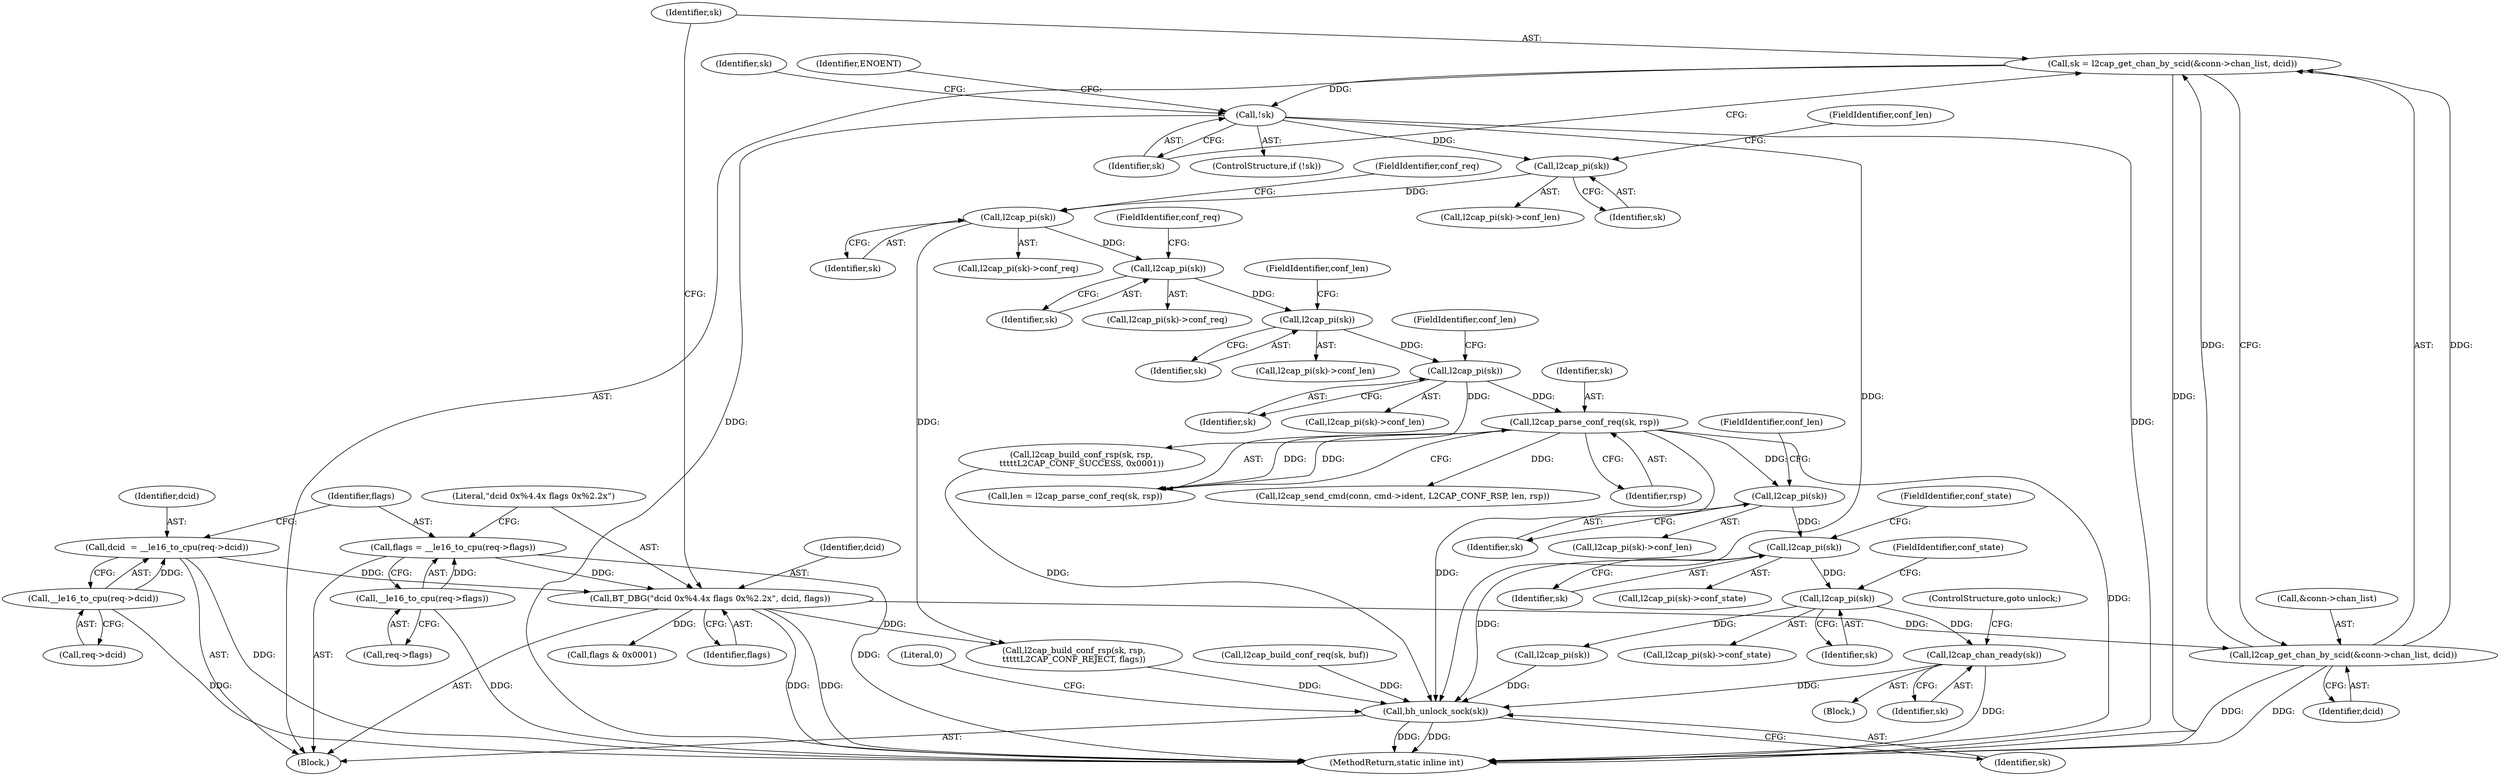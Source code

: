 digraph "0_linux_f2fcfcd670257236ebf2088bbdf26f6a8ef459fe_0@API" {
"1000277" [label="(Call,l2cap_chan_ready(sk))"];
"1000267" [label="(Call,l2cap_pi(sk))"];
"1000259" [label="(Call,l2cap_pi(sk))"];
"1000251" [label="(Call,l2cap_pi(sk))"];
"1000233" [label="(Call,l2cap_parse_conf_req(sk, rsp))"];
"1000209" [label="(Call,l2cap_pi(sk))"];
"1000200" [label="(Call,l2cap_pi(sk))"];
"1000196" [label="(Call,l2cap_pi(sk))"];
"1000176" [label="(Call,l2cap_pi(sk))"];
"1000170" [label="(Call,l2cap_pi(sk))"];
"1000147" [label="(Call,!sk)"];
"1000138" [label="(Call,sk = l2cap_get_chan_by_scid(&conn->chan_list, dcid))"];
"1000140" [label="(Call,l2cap_get_chan_by_scid(&conn->chan_list, dcid))"];
"1000134" [label="(Call,BT_DBG(\"dcid 0x%4.4x flags 0x%2.2x\", dcid, flags))"];
"1000122" [label="(Call,dcid  = __le16_to_cpu(req->dcid))"];
"1000124" [label="(Call,__le16_to_cpu(req->dcid))"];
"1000128" [label="(Call,flags = __le16_to_cpu(req->flags))"];
"1000130" [label="(Call,__le16_to_cpu(req->flags))"];
"1000300" [label="(Call,bh_unlock_sock(sk))"];
"1000175" [label="(Call,l2cap_pi(sk)->conf_req)"];
"1000259" [label="(Call,l2cap_pi(sk))"];
"1000195" [label="(Call,l2cap_pi(sk)->conf_req)"];
"1000141" [label="(Call,&conn->chan_list)"];
"1000138" [label="(Call,sk = l2cap_get_chan_by_scid(&conn->chan_list, dcid))"];
"1000268" [label="(Identifier,sk)"];
"1000140" [label="(Call,l2cap_get_chan_by_scid(&conn->chan_list, dcid))"];
"1000200" [label="(Call,l2cap_pi(sk))"];
"1000110" [label="(Block,)"];
"1000235" [label="(Identifier,rsp)"];
"1000123" [label="(Identifier,dcid)"];
"1000155" [label="(Identifier,sk)"];
"1000186" [label="(Call,l2cap_build_conf_rsp(sk, rsp,\n\t\t\t\t\tL2CAP_CONF_REJECT, flags))"];
"1000251" [label="(Call,l2cap_pi(sk))"];
"1000261" [label="(FieldIdentifier,conf_state)"];
"1000267" [label="(Call,l2cap_pi(sk))"];
"1000170" [label="(Call,l2cap_pi(sk))"];
"1000300" [label="(Call,bh_unlock_sock(sk))"];
"1000253" [label="(FieldIdentifier,conf_len)"];
"1000284" [label="(Call,l2cap_pi(sk))"];
"1000266" [label="(Call,l2cap_pi(sk)->conf_state)"];
"1000176" [label="(Call,l2cap_pi(sk))"];
"1000177" [label="(Identifier,sk)"];
"1000258" [label="(Call,l2cap_pi(sk)->conf_state)"];
"1000172" [label="(FieldIdentifier,conf_len)"];
"1000135" [label="(Literal,\"dcid 0x%4.4x flags 0x%2.2x\")"];
"1000129" [label="(Identifier,flags)"];
"1000151" [label="(Identifier,ENOENT)"];
"1000301" [label="(Identifier,sk)"];
"1000233" [label="(Call,l2cap_parse_conf_req(sk, rsp))"];
"1000124" [label="(Call,__le16_to_cpu(req->dcid))"];
"1000147" [label="(Call,!sk)"];
"1000169" [label="(Call,l2cap_pi(sk)->conf_len)"];
"1000209" [label="(Call,l2cap_pi(sk))"];
"1000131" [label="(Call,req->flags)"];
"1000260" [label="(Identifier,sk)"];
"1000198" [label="(FieldIdentifier,conf_req)"];
"1000252" [label="(Identifier,sk)"];
"1000202" [label="(FieldIdentifier,conf_len)"];
"1000134" [label="(Call,BT_DBG(\"dcid 0x%4.4x flags 0x%2.2x\", dcid, flags))"];
"1000211" [label="(FieldIdentifier,conf_len)"];
"1000197" [label="(Identifier,sk)"];
"1000145" [label="(Identifier,dcid)"];
"1000122" [label="(Call,dcid  = __le16_to_cpu(req->dcid))"];
"1000271" [label="(Block,)"];
"1000128" [label="(Call,flags = __le16_to_cpu(req->flags))"];
"1000196" [label="(Call,l2cap_pi(sk))"];
"1000199" [label="(Call,l2cap_pi(sk)->conf_len)"];
"1000303" [label="(Literal,0)"];
"1000304" [label="(MethodReturn,static inline int)"];
"1000201" [label="(Identifier,sk)"];
"1000231" [label="(Call,len = l2cap_parse_conf_req(sk, rsp))"];
"1000241" [label="(Call,l2cap_send_cmd(conn, cmd->ident, L2CAP_CONF_RSP, len, rsp))"];
"1000178" [label="(FieldIdentifier,conf_req)"];
"1000139" [label="(Identifier,sk)"];
"1000214" [label="(Call,flags & 0x0001)"];
"1000125" [label="(Call,req->dcid)"];
"1000137" [label="(Identifier,flags)"];
"1000234" [label="(Identifier,sk)"];
"1000269" [label="(FieldIdentifier,conf_state)"];
"1000148" [label="(Identifier,sk)"];
"1000295" [label="(Call,l2cap_build_conf_req(sk, buf))"];
"1000224" [label="(Call,l2cap_build_conf_rsp(sk, rsp,\n\t\t\t\t\tL2CAP_CONF_SUCCESS, 0x0001))"];
"1000171" [label="(Identifier,sk)"];
"1000278" [label="(Identifier,sk)"];
"1000146" [label="(ControlStructure,if (!sk))"];
"1000277" [label="(Call,l2cap_chan_ready(sk))"];
"1000279" [label="(ControlStructure,goto unlock;)"];
"1000250" [label="(Call,l2cap_pi(sk)->conf_len)"];
"1000130" [label="(Call,__le16_to_cpu(req->flags))"];
"1000208" [label="(Call,l2cap_pi(sk)->conf_len)"];
"1000210" [label="(Identifier,sk)"];
"1000136" [label="(Identifier,dcid)"];
"1000277" -> "1000271"  [label="AST: "];
"1000277" -> "1000278"  [label="CFG: "];
"1000278" -> "1000277"  [label="AST: "];
"1000279" -> "1000277"  [label="CFG: "];
"1000277" -> "1000304"  [label="DDG: "];
"1000267" -> "1000277"  [label="DDG: "];
"1000277" -> "1000300"  [label="DDG: "];
"1000267" -> "1000266"  [label="AST: "];
"1000267" -> "1000268"  [label="CFG: "];
"1000268" -> "1000267"  [label="AST: "];
"1000269" -> "1000267"  [label="CFG: "];
"1000259" -> "1000267"  [label="DDG: "];
"1000267" -> "1000284"  [label="DDG: "];
"1000259" -> "1000258"  [label="AST: "];
"1000259" -> "1000260"  [label="CFG: "];
"1000260" -> "1000259"  [label="AST: "];
"1000261" -> "1000259"  [label="CFG: "];
"1000251" -> "1000259"  [label="DDG: "];
"1000259" -> "1000300"  [label="DDG: "];
"1000251" -> "1000250"  [label="AST: "];
"1000251" -> "1000252"  [label="CFG: "];
"1000252" -> "1000251"  [label="AST: "];
"1000253" -> "1000251"  [label="CFG: "];
"1000233" -> "1000251"  [label="DDG: "];
"1000233" -> "1000231"  [label="AST: "];
"1000233" -> "1000235"  [label="CFG: "];
"1000234" -> "1000233"  [label="AST: "];
"1000235" -> "1000233"  [label="AST: "];
"1000231" -> "1000233"  [label="CFG: "];
"1000233" -> "1000304"  [label="DDG: "];
"1000233" -> "1000231"  [label="DDG: "];
"1000233" -> "1000231"  [label="DDG: "];
"1000209" -> "1000233"  [label="DDG: "];
"1000233" -> "1000241"  [label="DDG: "];
"1000233" -> "1000300"  [label="DDG: "];
"1000209" -> "1000208"  [label="AST: "];
"1000209" -> "1000210"  [label="CFG: "];
"1000210" -> "1000209"  [label="AST: "];
"1000211" -> "1000209"  [label="CFG: "];
"1000200" -> "1000209"  [label="DDG: "];
"1000209" -> "1000224"  [label="DDG: "];
"1000200" -> "1000199"  [label="AST: "];
"1000200" -> "1000201"  [label="CFG: "];
"1000201" -> "1000200"  [label="AST: "];
"1000202" -> "1000200"  [label="CFG: "];
"1000196" -> "1000200"  [label="DDG: "];
"1000196" -> "1000195"  [label="AST: "];
"1000196" -> "1000197"  [label="CFG: "];
"1000197" -> "1000196"  [label="AST: "];
"1000198" -> "1000196"  [label="CFG: "];
"1000176" -> "1000196"  [label="DDG: "];
"1000176" -> "1000175"  [label="AST: "];
"1000176" -> "1000177"  [label="CFG: "];
"1000177" -> "1000176"  [label="AST: "];
"1000178" -> "1000176"  [label="CFG: "];
"1000170" -> "1000176"  [label="DDG: "];
"1000176" -> "1000186"  [label="DDG: "];
"1000170" -> "1000169"  [label="AST: "];
"1000170" -> "1000171"  [label="CFG: "];
"1000171" -> "1000170"  [label="AST: "];
"1000172" -> "1000170"  [label="CFG: "];
"1000147" -> "1000170"  [label="DDG: "];
"1000147" -> "1000146"  [label="AST: "];
"1000147" -> "1000148"  [label="CFG: "];
"1000148" -> "1000147"  [label="AST: "];
"1000151" -> "1000147"  [label="CFG: "];
"1000155" -> "1000147"  [label="CFG: "];
"1000147" -> "1000304"  [label="DDG: "];
"1000147" -> "1000304"  [label="DDG: "];
"1000138" -> "1000147"  [label="DDG: "];
"1000147" -> "1000300"  [label="DDG: "];
"1000138" -> "1000110"  [label="AST: "];
"1000138" -> "1000140"  [label="CFG: "];
"1000139" -> "1000138"  [label="AST: "];
"1000140" -> "1000138"  [label="AST: "];
"1000148" -> "1000138"  [label="CFG: "];
"1000138" -> "1000304"  [label="DDG: "];
"1000140" -> "1000138"  [label="DDG: "];
"1000140" -> "1000138"  [label="DDG: "];
"1000140" -> "1000145"  [label="CFG: "];
"1000141" -> "1000140"  [label="AST: "];
"1000145" -> "1000140"  [label="AST: "];
"1000140" -> "1000304"  [label="DDG: "];
"1000140" -> "1000304"  [label="DDG: "];
"1000134" -> "1000140"  [label="DDG: "];
"1000134" -> "1000110"  [label="AST: "];
"1000134" -> "1000137"  [label="CFG: "];
"1000135" -> "1000134"  [label="AST: "];
"1000136" -> "1000134"  [label="AST: "];
"1000137" -> "1000134"  [label="AST: "];
"1000139" -> "1000134"  [label="CFG: "];
"1000134" -> "1000304"  [label="DDG: "];
"1000134" -> "1000304"  [label="DDG: "];
"1000122" -> "1000134"  [label="DDG: "];
"1000128" -> "1000134"  [label="DDG: "];
"1000134" -> "1000186"  [label="DDG: "];
"1000134" -> "1000214"  [label="DDG: "];
"1000122" -> "1000110"  [label="AST: "];
"1000122" -> "1000124"  [label="CFG: "];
"1000123" -> "1000122"  [label="AST: "];
"1000124" -> "1000122"  [label="AST: "];
"1000129" -> "1000122"  [label="CFG: "];
"1000122" -> "1000304"  [label="DDG: "];
"1000124" -> "1000122"  [label="DDG: "];
"1000124" -> "1000125"  [label="CFG: "];
"1000125" -> "1000124"  [label="AST: "];
"1000124" -> "1000304"  [label="DDG: "];
"1000128" -> "1000110"  [label="AST: "];
"1000128" -> "1000130"  [label="CFG: "];
"1000129" -> "1000128"  [label="AST: "];
"1000130" -> "1000128"  [label="AST: "];
"1000135" -> "1000128"  [label="CFG: "];
"1000128" -> "1000304"  [label="DDG: "];
"1000130" -> "1000128"  [label="DDG: "];
"1000130" -> "1000131"  [label="CFG: "];
"1000131" -> "1000130"  [label="AST: "];
"1000130" -> "1000304"  [label="DDG: "];
"1000300" -> "1000110"  [label="AST: "];
"1000300" -> "1000301"  [label="CFG: "];
"1000301" -> "1000300"  [label="AST: "];
"1000303" -> "1000300"  [label="CFG: "];
"1000300" -> "1000304"  [label="DDG: "];
"1000300" -> "1000304"  [label="DDG: "];
"1000284" -> "1000300"  [label="DDG: "];
"1000295" -> "1000300"  [label="DDG: "];
"1000186" -> "1000300"  [label="DDG: "];
"1000224" -> "1000300"  [label="DDG: "];
}
